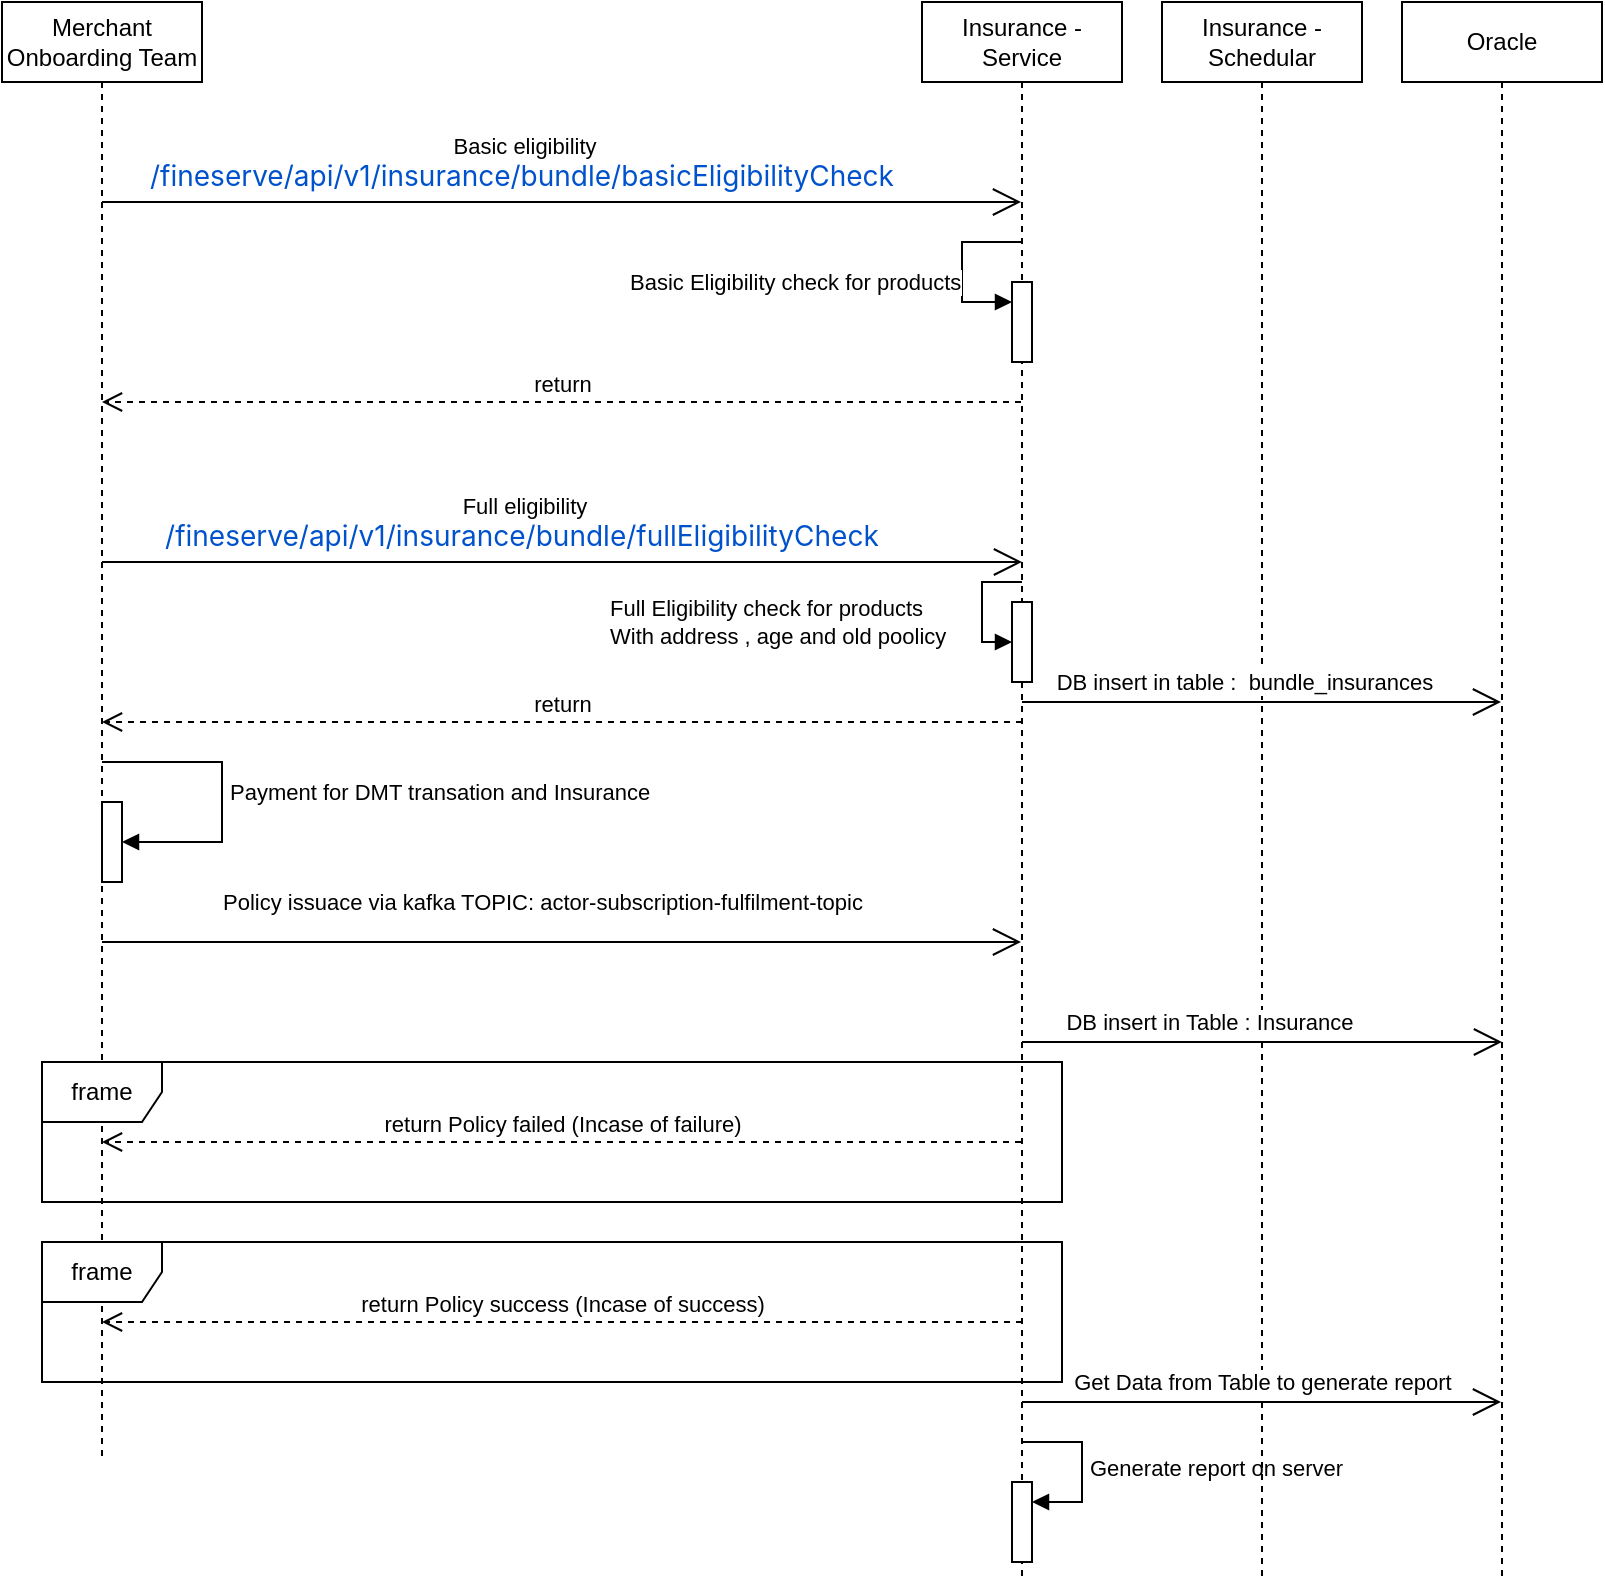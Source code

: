 <mxfile version="21.3.8" type="github">
  <diagram name="Page-1" id="yWtgO1glUAgRH91HCU5n">
    <mxGraphModel dx="1194" dy="682" grid="1" gridSize="10" guides="1" tooltips="1" connect="1" arrows="1" fold="1" page="1" pageScale="1" pageWidth="850" pageHeight="1100" math="0" shadow="0">
      <root>
        <mxCell id="0" />
        <mxCell id="1" parent="0" />
        <mxCell id="hWbqOJEptFSF6oSlvdW3-1" value="Merchant Onboarding Team" style="shape=umlLifeline;perimeter=lifelinePerimeter;whiteSpace=wrap;html=1;container=1;dropTarget=0;collapsible=0;recursiveResize=0;outlineConnect=0;portConstraint=eastwest;newEdgeStyle={&quot;edgeStyle&quot;:&quot;elbowEdgeStyle&quot;,&quot;elbow&quot;:&quot;vertical&quot;,&quot;curved&quot;:0,&quot;rounded&quot;:0};" vertex="1" parent="1">
          <mxGeometry x="40" y="140" width="100" height="730" as="geometry" />
        </mxCell>
        <mxCell id="hWbqOJEptFSF6oSlvdW3-20" value="" style="html=1;points=[];perimeter=orthogonalPerimeter;outlineConnect=0;targetShapes=umlLifeline;portConstraint=eastwest;newEdgeStyle={&quot;edgeStyle&quot;:&quot;elbowEdgeStyle&quot;,&quot;elbow&quot;:&quot;vertical&quot;,&quot;curved&quot;:0,&quot;rounded&quot;:0};" vertex="1" parent="hWbqOJEptFSF6oSlvdW3-1">
          <mxGeometry x="50" y="400" width="10" height="40" as="geometry" />
        </mxCell>
        <mxCell id="hWbqOJEptFSF6oSlvdW3-21" value="Payment for DMT transation and Insurance" style="html=1;align=left;spacingLeft=2;endArrow=block;rounded=0;edgeStyle=orthogonalEdgeStyle;curved=0;rounded=0;" edge="1" target="hWbqOJEptFSF6oSlvdW3-20" parent="hWbqOJEptFSF6oSlvdW3-1" source="hWbqOJEptFSF6oSlvdW3-1">
          <mxGeometry relative="1" as="geometry">
            <mxPoint x="55" y="380" as="sourcePoint" />
            <Array as="points">
              <mxPoint x="110" y="380" />
              <mxPoint x="110" y="420" />
            </Array>
          </mxGeometry>
        </mxCell>
        <mxCell id="hWbqOJEptFSF6oSlvdW3-2" value="Insurance - Service" style="shape=umlLifeline;perimeter=lifelinePerimeter;whiteSpace=wrap;html=1;container=1;dropTarget=0;collapsible=0;recursiveResize=0;outlineConnect=0;portConstraint=eastwest;newEdgeStyle={&quot;edgeStyle&quot;:&quot;elbowEdgeStyle&quot;,&quot;elbow&quot;:&quot;vertical&quot;,&quot;curved&quot;:0,&quot;rounded&quot;:0};" vertex="1" parent="1">
          <mxGeometry x="500" y="140" width="100" height="790" as="geometry" />
        </mxCell>
        <mxCell id="hWbqOJEptFSF6oSlvdW3-7" value="" style="html=1;points=[];perimeter=orthogonalPerimeter;outlineConnect=0;targetShapes=umlLifeline;portConstraint=eastwest;newEdgeStyle={&quot;edgeStyle&quot;:&quot;elbowEdgeStyle&quot;,&quot;elbow&quot;:&quot;vertical&quot;,&quot;curved&quot;:0,&quot;rounded&quot;:0};" vertex="1" parent="hWbqOJEptFSF6oSlvdW3-2">
          <mxGeometry x="45" y="140" width="10" height="40" as="geometry" />
        </mxCell>
        <mxCell id="hWbqOJEptFSF6oSlvdW3-8" value="Basic Eligibility check for products" style="html=1;align=left;spacingLeft=2;endArrow=block;rounded=0;edgeStyle=orthogonalEdgeStyle;curved=0;rounded=0;" edge="1" target="hWbqOJEptFSF6oSlvdW3-7" parent="hWbqOJEptFSF6oSlvdW3-2">
          <mxGeometry x="0.176" y="-170" relative="1" as="geometry">
            <mxPoint x="50" y="120" as="sourcePoint" />
            <Array as="points">
              <mxPoint x="20" y="120" />
              <mxPoint x="20" y="150" />
            </Array>
            <mxPoint as="offset" />
          </mxGeometry>
        </mxCell>
        <mxCell id="hWbqOJEptFSF6oSlvdW3-10" value="" style="html=1;points=[];perimeter=orthogonalPerimeter;outlineConnect=0;targetShapes=umlLifeline;portConstraint=eastwest;newEdgeStyle={&quot;edgeStyle&quot;:&quot;elbowEdgeStyle&quot;,&quot;elbow&quot;:&quot;vertical&quot;,&quot;curved&quot;:0,&quot;rounded&quot;:0};" vertex="1" parent="hWbqOJEptFSF6oSlvdW3-2">
          <mxGeometry x="45" y="300" width="10" height="40" as="geometry" />
        </mxCell>
        <mxCell id="hWbqOJEptFSF6oSlvdW3-30" value="" style="html=1;points=[];perimeter=orthogonalPerimeter;outlineConnect=0;targetShapes=umlLifeline;portConstraint=eastwest;newEdgeStyle={&quot;edgeStyle&quot;:&quot;elbowEdgeStyle&quot;,&quot;elbow&quot;:&quot;vertical&quot;,&quot;curved&quot;:0,&quot;rounded&quot;:0};" vertex="1" parent="hWbqOJEptFSF6oSlvdW3-2">
          <mxGeometry x="45" y="740" width="10" height="40" as="geometry" />
        </mxCell>
        <mxCell id="hWbqOJEptFSF6oSlvdW3-31" value="Generate report on server" style="html=1;align=left;spacingLeft=2;endArrow=block;rounded=0;edgeStyle=orthogonalEdgeStyle;curved=0;rounded=0;" edge="1" target="hWbqOJEptFSF6oSlvdW3-30" parent="hWbqOJEptFSF6oSlvdW3-2">
          <mxGeometry x="0.012" relative="1" as="geometry">
            <mxPoint x="50" y="720" as="sourcePoint" />
            <Array as="points">
              <mxPoint x="80" y="750" />
            </Array>
            <mxPoint as="offset" />
          </mxGeometry>
        </mxCell>
        <mxCell id="hWbqOJEptFSF6oSlvdW3-3" value="Insurance - Schedular" style="shape=umlLifeline;perimeter=lifelinePerimeter;whiteSpace=wrap;html=1;container=1;dropTarget=0;collapsible=0;recursiveResize=0;outlineConnect=0;portConstraint=eastwest;newEdgeStyle={&quot;edgeStyle&quot;:&quot;elbowEdgeStyle&quot;,&quot;elbow&quot;:&quot;vertical&quot;,&quot;curved&quot;:0,&quot;rounded&quot;:0};" vertex="1" parent="1">
          <mxGeometry x="620" y="140" width="100" height="790" as="geometry" />
        </mxCell>
        <mxCell id="hWbqOJEptFSF6oSlvdW3-4" value="Oracle" style="shape=umlLifeline;perimeter=lifelinePerimeter;whiteSpace=wrap;html=1;container=1;dropTarget=0;collapsible=0;recursiveResize=0;outlineConnect=0;portConstraint=eastwest;newEdgeStyle={&quot;edgeStyle&quot;:&quot;elbowEdgeStyle&quot;,&quot;elbow&quot;:&quot;vertical&quot;,&quot;curved&quot;:0,&quot;rounded&quot;:0};" vertex="1" parent="1">
          <mxGeometry x="740" y="140" width="100" height="790" as="geometry" />
        </mxCell>
        <mxCell id="hWbqOJEptFSF6oSlvdW3-5" value="" style="endArrow=open;endFill=1;endSize=12;html=1;rounded=0;" edge="1" parent="1" source="hWbqOJEptFSF6oSlvdW3-1" target="hWbqOJEptFSF6oSlvdW3-2">
          <mxGeometry width="160" relative="1" as="geometry">
            <mxPoint x="340" y="340" as="sourcePoint" />
            <mxPoint x="500" y="340" as="targetPoint" />
            <Array as="points">
              <mxPoint x="250" y="240" />
            </Array>
          </mxGeometry>
        </mxCell>
        <mxCell id="hWbqOJEptFSF6oSlvdW3-6" value="Basic eligibility&lt;br&gt;&lt;a style=&quot;color: rgb(0, 82, 204); text-decoration: var(--aui-link-decoration); font-family: -apple-system, &amp;quot;system-ui&amp;quot;, &amp;quot;Segoe UI&amp;quot;, Roboto, Oxygen, Ubuntu, &amp;quot;Fira Sans&amp;quot;, &amp;quot;Droid Sans&amp;quot;, &amp;quot;Helvetica Neue&amp;quot;, sans-serif; font-size: 14px; text-align: left;&quot; rel=&quot;nofollow&quot; class=&quot;external-link&quot; href=&quot;https://apbuat.airtelbank.com/fineserve/api/v1/insurance/bundle/basicEligibilityCheck&quot;&gt;/fineserve/api/v1/insurance/bundle/basicEligibilityCheck&lt;/a&gt;&amp;nbsp;" style="edgeLabel;html=1;align=center;verticalAlign=middle;resizable=0;points=[];" vertex="1" connectable="0" parent="hWbqOJEptFSF6oSlvdW3-5">
          <mxGeometry x="-0.182" y="1" relative="1" as="geometry">
            <mxPoint x="23" y="-19" as="offset" />
          </mxGeometry>
        </mxCell>
        <mxCell id="hWbqOJEptFSF6oSlvdW3-9" value="return" style="html=1;verticalAlign=bottom;endArrow=open;dashed=1;endSize=8;edgeStyle=elbowEdgeStyle;elbow=vertical;curved=0;rounded=0;" edge="1" parent="1" source="hWbqOJEptFSF6oSlvdW3-2" target="hWbqOJEptFSF6oSlvdW3-1">
          <mxGeometry relative="1" as="geometry">
            <mxPoint x="460" y="340" as="sourcePoint" />
            <mxPoint x="380" y="340" as="targetPoint" />
            <Array as="points">
              <mxPoint x="340" y="340" />
            </Array>
          </mxGeometry>
        </mxCell>
        <mxCell id="hWbqOJEptFSF6oSlvdW3-11" value="Full Eligibility check for products&lt;br&gt;With address , age and old poolicy" style="html=1;align=left;spacingLeft=2;endArrow=block;rounded=0;edgeStyle=orthogonalEdgeStyle;curved=0;rounded=0;" edge="1" parent="1" target="hWbqOJEptFSF6oSlvdW3-10">
          <mxGeometry x="0.231" y="-190" relative="1" as="geometry">
            <mxPoint x="550" y="430" as="sourcePoint" />
            <Array as="points">
              <mxPoint x="530" y="430" />
              <mxPoint x="530" y="460" />
            </Array>
            <mxPoint as="offset" />
          </mxGeometry>
        </mxCell>
        <mxCell id="hWbqOJEptFSF6oSlvdW3-12" value="" style="endArrow=open;endFill=1;endSize=12;html=1;rounded=0;" edge="1" parent="1">
          <mxGeometry width="160" relative="1" as="geometry">
            <mxPoint x="90" y="420" as="sourcePoint" />
            <mxPoint x="550" y="420" as="targetPoint" />
            <Array as="points">
              <mxPoint x="250" y="420" />
            </Array>
          </mxGeometry>
        </mxCell>
        <mxCell id="hWbqOJEptFSF6oSlvdW3-13" value="Full eligibility&lt;br&gt;&lt;a href=&quot;https://apbuat.airtelbank.com/fineserve/api/v1/insurance/bundle/basicEligibilityCheck&quot; class=&quot;external-link&quot; rel=&quot;nofollow&quot; style=&quot;color: rgb(0, 82, 204); text-decoration: var(--aui-link-decoration); font-family: -apple-system, &amp;quot;system-ui&amp;quot;, &amp;quot;Segoe UI&amp;quot;, Roboto, Oxygen, Ubuntu, &amp;quot;Fira Sans&amp;quot;, &amp;quot;Droid Sans&amp;quot;, &amp;quot;Helvetica Neue&amp;quot;, sans-serif; font-size: 14px; text-align: left;&quot;&gt;/fineserve/api/v1/insurance/bundle/fullEligibilityCheck&lt;/a&gt;&amp;nbsp;" style="edgeLabel;html=1;align=center;verticalAlign=middle;resizable=0;points=[];" vertex="1" connectable="0" parent="hWbqOJEptFSF6oSlvdW3-12">
          <mxGeometry x="-0.182" y="1" relative="1" as="geometry">
            <mxPoint x="23" y="-19" as="offset" />
          </mxGeometry>
        </mxCell>
        <mxCell id="hWbqOJEptFSF6oSlvdW3-14" value="return" style="html=1;verticalAlign=bottom;endArrow=open;dashed=1;endSize=8;edgeStyle=elbowEdgeStyle;elbow=vertical;curved=0;rounded=0;" edge="1" parent="1">
          <mxGeometry relative="1" as="geometry">
            <mxPoint x="550" y="500" as="sourcePoint" />
            <mxPoint x="90" y="500" as="targetPoint" />
          </mxGeometry>
        </mxCell>
        <mxCell id="hWbqOJEptFSF6oSlvdW3-15" value="" style="endArrow=open;endFill=1;endSize=12;html=1;rounded=0;" edge="1" parent="1" source="hWbqOJEptFSF6oSlvdW3-2" target="hWbqOJEptFSF6oSlvdW3-4">
          <mxGeometry width="160" relative="1" as="geometry">
            <mxPoint x="340" y="340" as="sourcePoint" />
            <mxPoint x="500" y="340" as="targetPoint" />
            <Array as="points">
              <mxPoint x="680" y="490" />
            </Array>
          </mxGeometry>
        </mxCell>
        <mxCell id="hWbqOJEptFSF6oSlvdW3-16" value="DB insert in table :&amp;nbsp;&amp;nbsp;bundle_insurances" style="edgeLabel;html=1;align=center;verticalAlign=middle;resizable=0;points=[];" vertex="1" connectable="0" parent="hWbqOJEptFSF6oSlvdW3-15">
          <mxGeometry x="-0.212" y="3" relative="1" as="geometry">
            <mxPoint x="16" y="-7" as="offset" />
          </mxGeometry>
        </mxCell>
        <mxCell id="hWbqOJEptFSF6oSlvdW3-17" value="" style="endArrow=open;endFill=1;endSize=12;html=1;rounded=0;" edge="1" parent="1" source="hWbqOJEptFSF6oSlvdW3-1" target="hWbqOJEptFSF6oSlvdW3-2">
          <mxGeometry width="160" relative="1" as="geometry">
            <mxPoint x="340" y="380" as="sourcePoint" />
            <mxPoint x="500" y="380" as="targetPoint" />
            <Array as="points">
              <mxPoint x="310" y="610" />
            </Array>
          </mxGeometry>
        </mxCell>
        <mxCell id="hWbqOJEptFSF6oSlvdW3-18" value="Policy issuace via kafka TOPIC:&amp;nbsp;actor-subscription-fulfilment-topic" style="edgeLabel;html=1;align=center;verticalAlign=middle;resizable=0;points=[];" vertex="1" connectable="0" parent="hWbqOJEptFSF6oSlvdW3-17">
          <mxGeometry x="-0.098" y="3" relative="1" as="geometry">
            <mxPoint x="13" y="-17" as="offset" />
          </mxGeometry>
        </mxCell>
        <mxCell id="hWbqOJEptFSF6oSlvdW3-22" value="" style="endArrow=open;endFill=1;endSize=12;html=1;rounded=0;" edge="1" parent="1">
          <mxGeometry width="160" relative="1" as="geometry">
            <mxPoint x="550" y="660" as="sourcePoint" />
            <mxPoint x="790" y="660" as="targetPoint" />
            <Array as="points">
              <mxPoint x="680" y="660" />
            </Array>
          </mxGeometry>
        </mxCell>
        <mxCell id="hWbqOJEptFSF6oSlvdW3-23" value="DB insert in Table : Insurance&amp;nbsp;" style="edgeLabel;html=1;align=center;verticalAlign=middle;resizable=0;points=[];" vertex="1" connectable="0" parent="hWbqOJEptFSF6oSlvdW3-22">
          <mxGeometry x="-0.212" y="3" relative="1" as="geometry">
            <mxPoint y="-7" as="offset" />
          </mxGeometry>
        </mxCell>
        <mxCell id="hWbqOJEptFSF6oSlvdW3-24" value="frame" style="shape=umlFrame;whiteSpace=wrap;html=1;pointerEvents=0;" vertex="1" parent="1">
          <mxGeometry x="60" y="670" width="510" height="70" as="geometry" />
        </mxCell>
        <mxCell id="hWbqOJEptFSF6oSlvdW3-25" value="frame" style="shape=umlFrame;whiteSpace=wrap;html=1;pointerEvents=0;" vertex="1" parent="1">
          <mxGeometry x="60" y="760" width="510" height="70" as="geometry" />
        </mxCell>
        <mxCell id="hWbqOJEptFSF6oSlvdW3-26" value="return Policy failed (Incase of failure)" style="html=1;verticalAlign=bottom;endArrow=open;dashed=1;endSize=8;edgeStyle=elbowEdgeStyle;elbow=vertical;curved=0;rounded=0;" edge="1" parent="1" source="hWbqOJEptFSF6oSlvdW3-2" target="hWbqOJEptFSF6oSlvdW3-1">
          <mxGeometry relative="1" as="geometry">
            <mxPoint x="460" y="640" as="sourcePoint" />
            <mxPoint x="380" y="640" as="targetPoint" />
            <Array as="points">
              <mxPoint x="330" y="710" />
            </Array>
          </mxGeometry>
        </mxCell>
        <mxCell id="hWbqOJEptFSF6oSlvdW3-27" value="return Policy success (Incase of success)" style="html=1;verticalAlign=bottom;endArrow=open;dashed=1;endSize=8;edgeStyle=elbowEdgeStyle;elbow=vertical;curved=0;rounded=0;" edge="1" parent="1">
          <mxGeometry relative="1" as="geometry">
            <mxPoint x="550" y="800" as="sourcePoint" />
            <mxPoint x="90" y="800" as="targetPoint" />
            <Array as="points">
              <mxPoint x="330" y="800" />
            </Array>
          </mxGeometry>
        </mxCell>
        <mxCell id="hWbqOJEptFSF6oSlvdW3-28" value="" style="endArrow=open;endFill=1;endSize=12;html=1;rounded=0;" edge="1" parent="1" source="hWbqOJEptFSF6oSlvdW3-2" target="hWbqOJEptFSF6oSlvdW3-4">
          <mxGeometry width="160" relative="1" as="geometry">
            <mxPoint x="340" y="640" as="sourcePoint" />
            <mxPoint x="500" y="640" as="targetPoint" />
            <Array as="points">
              <mxPoint x="670" y="840" />
            </Array>
          </mxGeometry>
        </mxCell>
        <mxCell id="hWbqOJEptFSF6oSlvdW3-29" value="Get Data from Table to generate report" style="edgeLabel;html=1;align=center;verticalAlign=middle;resizable=0;points=[];" vertex="1" connectable="0" parent="hWbqOJEptFSF6oSlvdW3-28">
          <mxGeometry x="-0.138" y="3" relative="1" as="geometry">
            <mxPoint x="17" y="-7" as="offset" />
          </mxGeometry>
        </mxCell>
      </root>
    </mxGraphModel>
  </diagram>
</mxfile>
